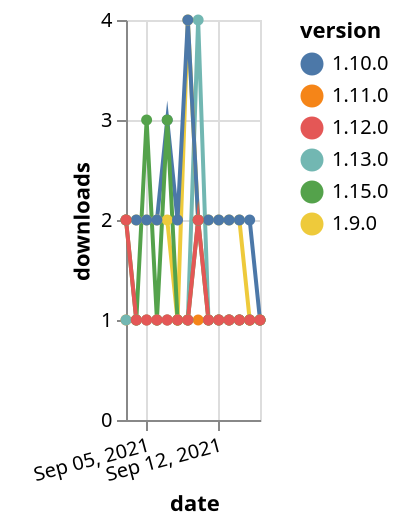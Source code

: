 {"$schema": "https://vega.github.io/schema/vega-lite/v5.json", "description": "A simple bar chart with embedded data.", "data": {"values": [{"date": "2021-09-03", "total": 245, "delta": 1, "version": "1.11.0"}, {"date": "2021-09-04", "total": 246, "delta": 1, "version": "1.11.0"}, {"date": "2021-09-05", "total": 247, "delta": 1, "version": "1.11.0"}, {"date": "2021-09-06", "total": 248, "delta": 1, "version": "1.11.0"}, {"date": "2021-09-07", "total": 249, "delta": 1, "version": "1.11.0"}, {"date": "2021-09-08", "total": 250, "delta": 1, "version": "1.11.0"}, {"date": "2021-09-09", "total": 251, "delta": 1, "version": "1.11.0"}, {"date": "2021-09-10", "total": 252, "delta": 1, "version": "1.11.0"}, {"date": "2021-09-11", "total": 253, "delta": 1, "version": "1.11.0"}, {"date": "2021-09-12", "total": 254, "delta": 1, "version": "1.11.0"}, {"date": "2021-09-13", "total": 255, "delta": 1, "version": "1.11.0"}, {"date": "2021-09-14", "total": 256, "delta": 1, "version": "1.11.0"}, {"date": "2021-09-15", "total": 257, "delta": 1, "version": "1.11.0"}, {"date": "2021-09-16", "total": 258, "delta": 1, "version": "1.11.0"}, {"date": "2021-09-03", "total": 388, "delta": 1, "version": "1.13.0"}, {"date": "2021-09-04", "total": 389, "delta": 1, "version": "1.13.0"}, {"date": "2021-09-05", "total": 390, "delta": 1, "version": "1.13.0"}, {"date": "2021-09-06", "total": 391, "delta": 1, "version": "1.13.0"}, {"date": "2021-09-07", "total": 392, "delta": 1, "version": "1.13.0"}, {"date": "2021-09-08", "total": 393, "delta": 1, "version": "1.13.0"}, {"date": "2021-09-09", "total": 394, "delta": 1, "version": "1.13.0"}, {"date": "2021-09-10", "total": 398, "delta": 4, "version": "1.13.0"}, {"date": "2021-09-11", "total": 399, "delta": 1, "version": "1.13.0"}, {"date": "2021-09-12", "total": 400, "delta": 1, "version": "1.13.0"}, {"date": "2021-09-13", "total": 401, "delta": 1, "version": "1.13.0"}, {"date": "2021-09-14", "total": 402, "delta": 1, "version": "1.13.0"}, {"date": "2021-09-15", "total": 403, "delta": 1, "version": "1.13.0"}, {"date": "2021-09-16", "total": 404, "delta": 1, "version": "1.13.0"}, {"date": "2021-09-03", "total": 2265, "delta": 2, "version": "1.9.0"}, {"date": "2021-09-04", "total": 2267, "delta": 2, "version": "1.9.0"}, {"date": "2021-09-05", "total": 2269, "delta": 2, "version": "1.9.0"}, {"date": "2021-09-06", "total": 2271, "delta": 2, "version": "1.9.0"}, {"date": "2021-09-07", "total": 2273, "delta": 2, "version": "1.9.0"}, {"date": "2021-09-08", "total": 2274, "delta": 1, "version": "1.9.0"}, {"date": "2021-09-09", "total": 2278, "delta": 4, "version": "1.9.0"}, {"date": "2021-09-10", "total": 2280, "delta": 2, "version": "1.9.0"}, {"date": "2021-09-11", "total": 2282, "delta": 2, "version": "1.9.0"}, {"date": "2021-09-12", "total": 2284, "delta": 2, "version": "1.9.0"}, {"date": "2021-09-13", "total": 2286, "delta": 2, "version": "1.9.0"}, {"date": "2021-09-14", "total": 2288, "delta": 2, "version": "1.9.0"}, {"date": "2021-09-15", "total": 2289, "delta": 1, "version": "1.9.0"}, {"date": "2021-09-16", "total": 2290, "delta": 1, "version": "1.9.0"}, {"date": "2021-09-03", "total": 2412, "delta": 2, "version": "1.10.0"}, {"date": "2021-09-04", "total": 2414, "delta": 2, "version": "1.10.0"}, {"date": "2021-09-05", "total": 2416, "delta": 2, "version": "1.10.0"}, {"date": "2021-09-06", "total": 2418, "delta": 2, "version": "1.10.0"}, {"date": "2021-09-07", "total": 2421, "delta": 3, "version": "1.10.0"}, {"date": "2021-09-08", "total": 2423, "delta": 2, "version": "1.10.0"}, {"date": "2021-09-09", "total": 2427, "delta": 4, "version": "1.10.0"}, {"date": "2021-09-10", "total": 2429, "delta": 2, "version": "1.10.0"}, {"date": "2021-09-11", "total": 2431, "delta": 2, "version": "1.10.0"}, {"date": "2021-09-12", "total": 2433, "delta": 2, "version": "1.10.0"}, {"date": "2021-09-13", "total": 2435, "delta": 2, "version": "1.10.0"}, {"date": "2021-09-14", "total": 2437, "delta": 2, "version": "1.10.0"}, {"date": "2021-09-15", "total": 2439, "delta": 2, "version": "1.10.0"}, {"date": "2021-09-16", "total": 2440, "delta": 1, "version": "1.10.0"}, {"date": "2021-09-03", "total": 129, "delta": 2, "version": "1.15.0"}, {"date": "2021-09-04", "total": 130, "delta": 1, "version": "1.15.0"}, {"date": "2021-09-05", "total": 133, "delta": 3, "version": "1.15.0"}, {"date": "2021-09-06", "total": 134, "delta": 1, "version": "1.15.0"}, {"date": "2021-09-07", "total": 137, "delta": 3, "version": "1.15.0"}, {"date": "2021-09-08", "total": 138, "delta": 1, "version": "1.15.0"}, {"date": "2021-09-09", "total": 139, "delta": 1, "version": "1.15.0"}, {"date": "2021-09-10", "total": 141, "delta": 2, "version": "1.15.0"}, {"date": "2021-09-11", "total": 142, "delta": 1, "version": "1.15.0"}, {"date": "2021-09-12", "total": 143, "delta": 1, "version": "1.15.0"}, {"date": "2021-09-13", "total": 144, "delta": 1, "version": "1.15.0"}, {"date": "2021-09-14", "total": 145, "delta": 1, "version": "1.15.0"}, {"date": "2021-09-15", "total": 146, "delta": 1, "version": "1.15.0"}, {"date": "2021-09-16", "total": 147, "delta": 1, "version": "1.15.0"}, {"date": "2021-09-03", "total": 192, "delta": 2, "version": "1.12.0"}, {"date": "2021-09-04", "total": 193, "delta": 1, "version": "1.12.0"}, {"date": "2021-09-05", "total": 194, "delta": 1, "version": "1.12.0"}, {"date": "2021-09-06", "total": 195, "delta": 1, "version": "1.12.0"}, {"date": "2021-09-07", "total": 196, "delta": 1, "version": "1.12.0"}, {"date": "2021-09-08", "total": 197, "delta": 1, "version": "1.12.0"}, {"date": "2021-09-09", "total": 198, "delta": 1, "version": "1.12.0"}, {"date": "2021-09-10", "total": 200, "delta": 2, "version": "1.12.0"}, {"date": "2021-09-11", "total": 201, "delta": 1, "version": "1.12.0"}, {"date": "2021-09-12", "total": 202, "delta": 1, "version": "1.12.0"}, {"date": "2021-09-13", "total": 203, "delta": 1, "version": "1.12.0"}, {"date": "2021-09-14", "total": 204, "delta": 1, "version": "1.12.0"}, {"date": "2021-09-15", "total": 205, "delta": 1, "version": "1.12.0"}, {"date": "2021-09-16", "total": 206, "delta": 1, "version": "1.12.0"}]}, "width": "container", "mark": {"type": "line", "point": {"filled": true}}, "encoding": {"x": {"field": "date", "type": "temporal", "timeUnit": "yearmonthdate", "title": "date", "axis": {"labelAngle": -15}}, "y": {"field": "delta", "type": "quantitative", "title": "downloads"}, "color": {"field": "version", "type": "nominal"}, "tooltip": {"field": "delta"}}}